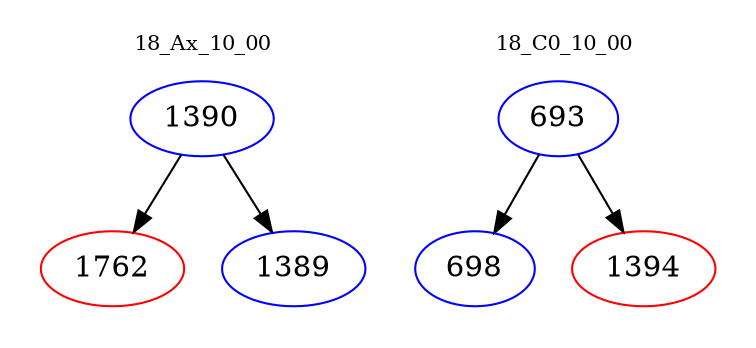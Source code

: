 digraph{
subgraph cluster_0 {
color = white
label = "18_Ax_10_00";
fontsize=10;
T0_1390 [label="1390", color="blue"]
T0_1390 -> T0_1762 [color="black"]
T0_1762 [label="1762", color="red"]
T0_1390 -> T0_1389 [color="black"]
T0_1389 [label="1389", color="blue"]
}
subgraph cluster_1 {
color = white
label = "18_C0_10_00";
fontsize=10;
T1_693 [label="693", color="blue"]
T1_693 -> T1_698 [color="black"]
T1_698 [label="698", color="blue"]
T1_693 -> T1_1394 [color="black"]
T1_1394 [label="1394", color="red"]
}
}
